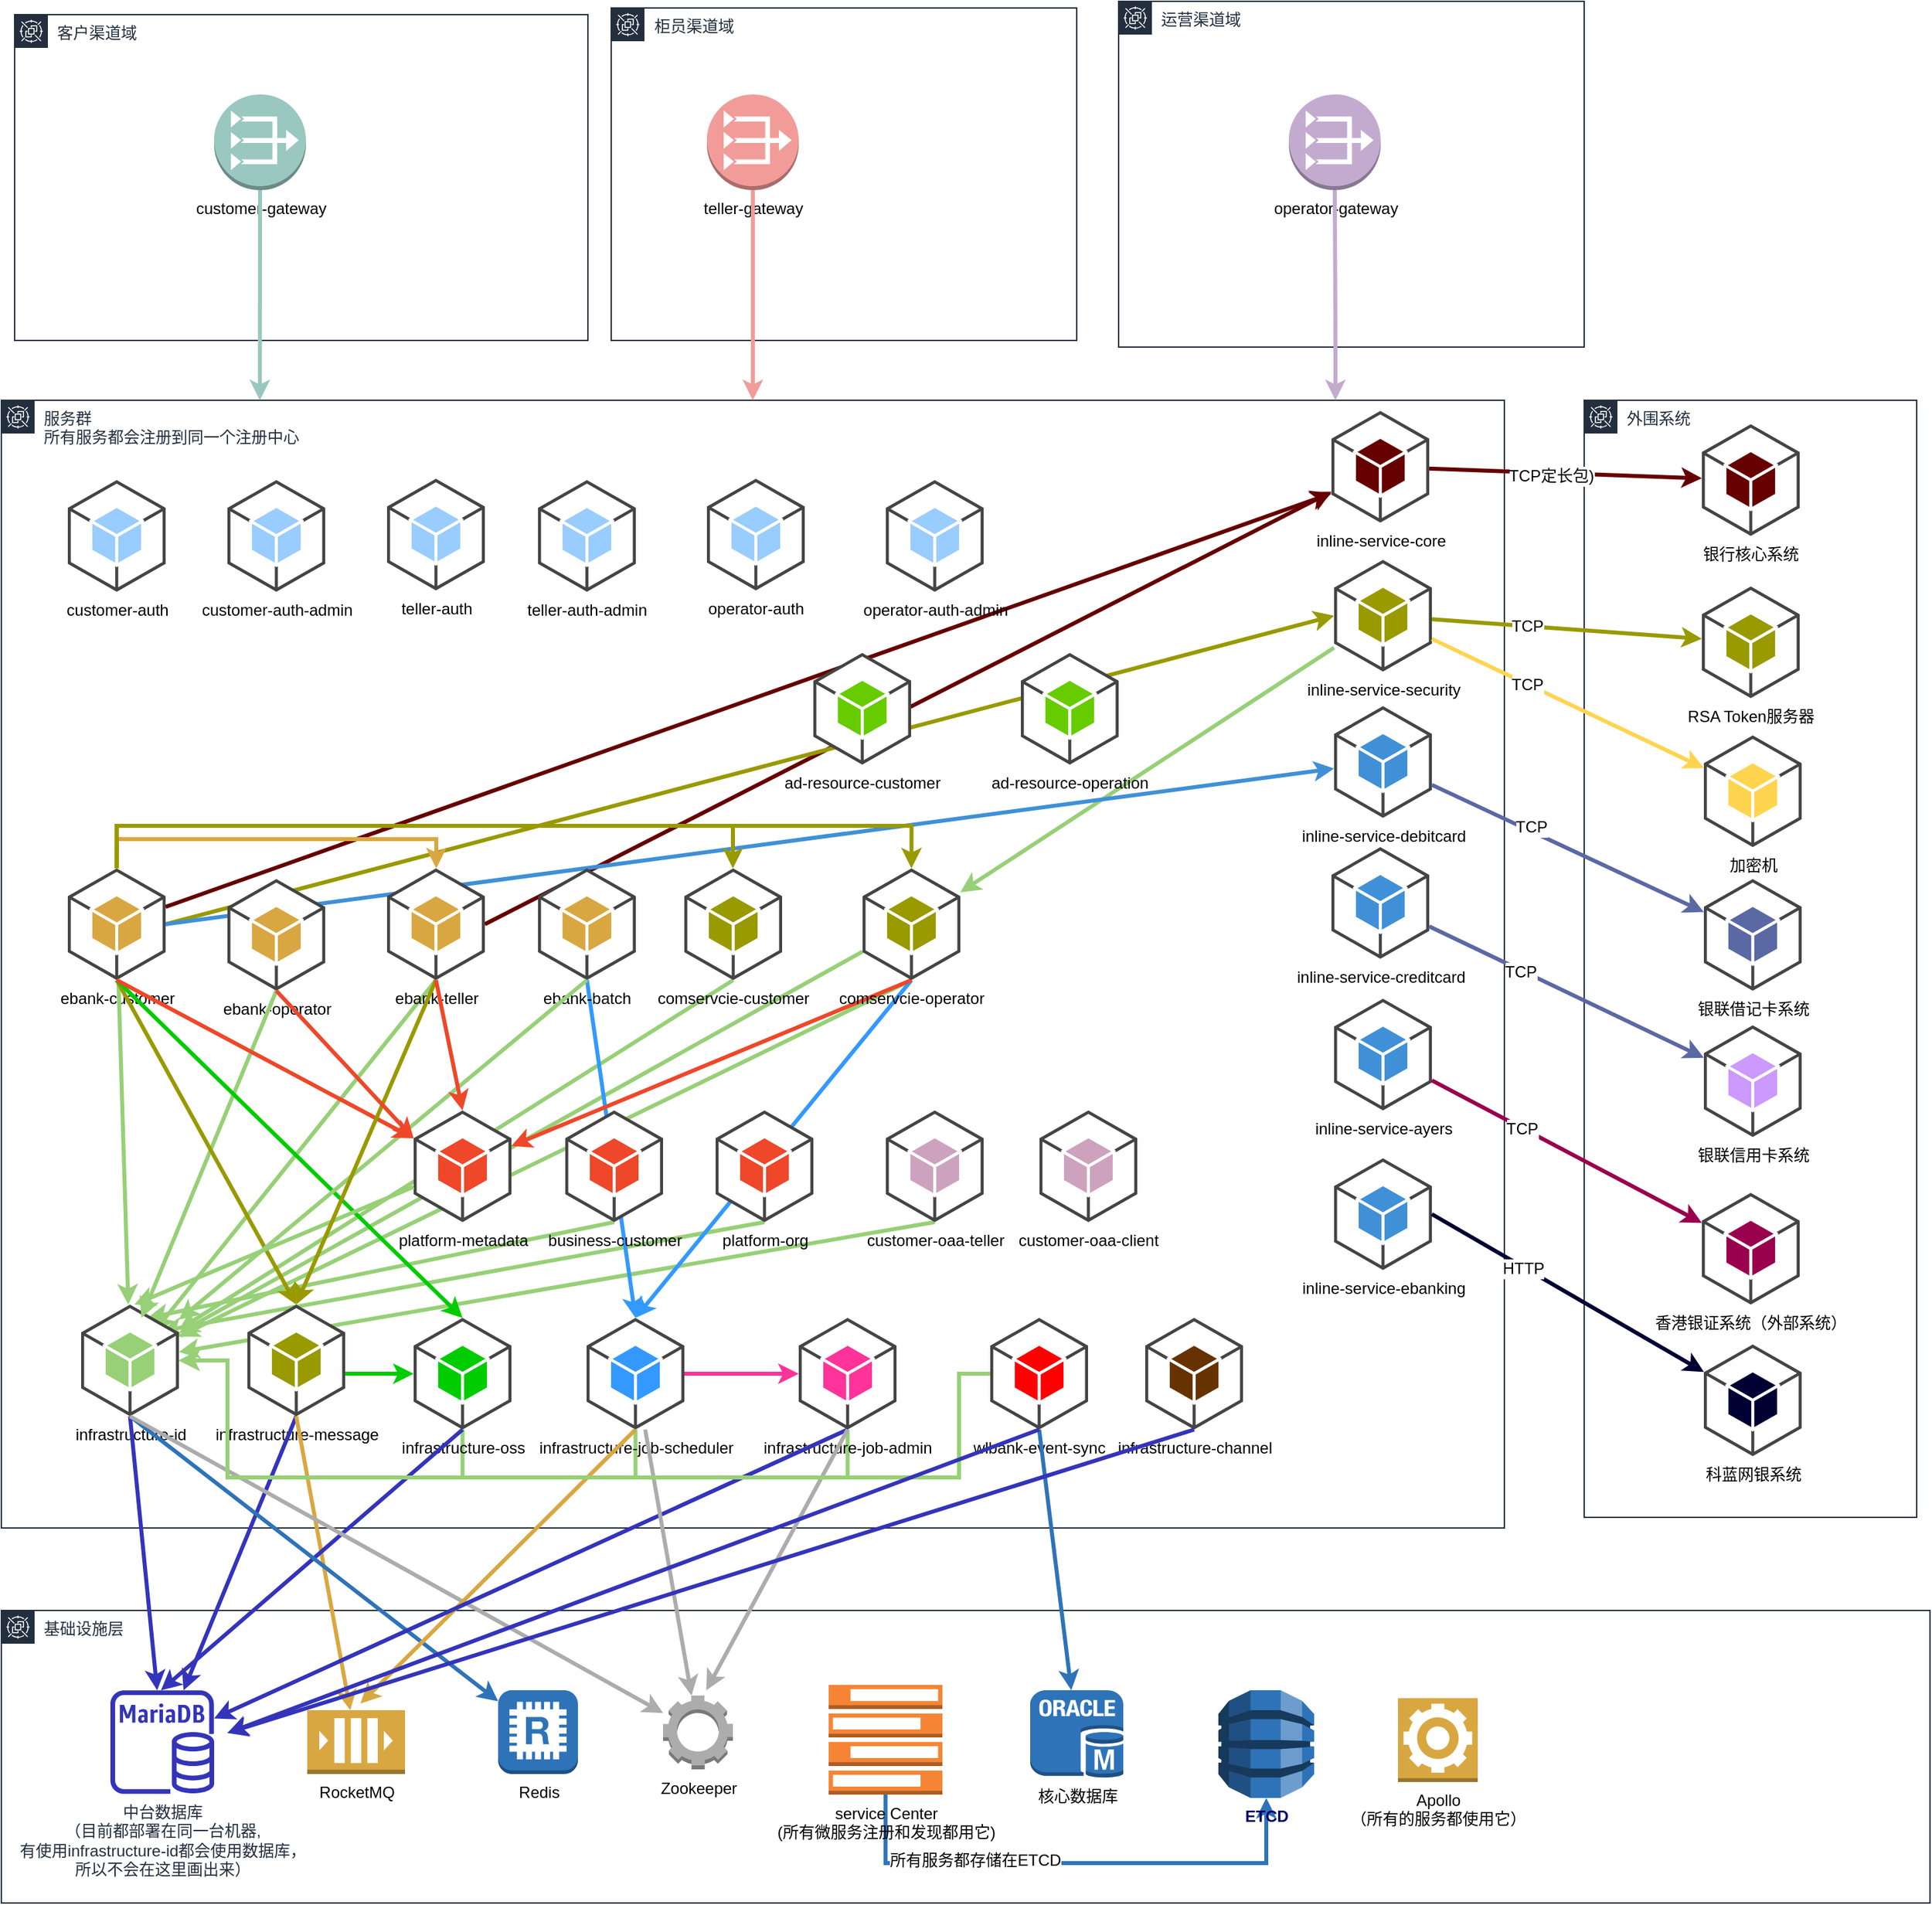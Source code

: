 <mxfile pages="1" version="11.2.8" type="github"><diagram id="AqmJEECFZTf4np2th6qj" name="第 1 页"><mxGraphModel dx="1394" dy="809" grid="1" gridSize="10" guides="1" tooltips="1" connect="1" arrows="1" fold="1" page="1" pageScale="1" pageWidth="2339" pageHeight="3300" math="0" shadow="0"><root><mxCell id="0"/><mxCell id="1" parent="0"/><mxCell id="bj_fJv5KiG18jCNTUg45-2" value="&lt;div&gt;服务群&lt;/div&gt;&lt;div&gt;所有服务都会注册到同一个注册中心&lt;br&gt;&lt;/div&gt;" style="outlineConnect=0;gradientColor=none;html=1;whiteSpace=wrap;fontSize=12;fontStyle=0;shape=mxgraph.aws4.group;grIcon=mxgraph.aws4.group_spot_fleet;strokeColor=#232F3E;fillColor=none;verticalAlign=top;align=left;spacingLeft=30;fontColor=#232F3E;dashed=0;" parent="1" vertex="1"><mxGeometry x="130" y="490" width="1130" height="848" as="geometry"/></mxCell><mxCell id="1_YBlU7ADoqOjdBOIchS-73" value="" style="endArrow=classic;html=1;strokeColor=#660000;strokeWidth=3;exitX=1;exitY=0.5;exitDx=0;exitDy=0;exitPerimeter=0;" edge="1" parent="1" source="bj_fJv5KiG18jCNTUg45-64" target="bj_fJv5KiG18jCNTUg45-22"><mxGeometry width="50" height="50" relative="1" as="geometry"><mxPoint x="263.5" y="880.157" as="sourcePoint"/><mxPoint x="1140" y="550" as="targetPoint"/></mxGeometry></mxCell><mxCell id="1_YBlU7ADoqOjdBOIchS-71" value="" style="endArrow=classic;html=1;strokeColor=#999900;strokeWidth=3;exitX=1;exitY=0.5;exitDx=0;exitDy=0;exitPerimeter=0;entryX=0;entryY=0.5;entryDx=0;entryDy=0;entryPerimeter=0;" edge="1" parent="1" source="bj_fJv5KiG18jCNTUg45-56" target="bj_fJv5KiG18jCNTUg45-23"><mxGeometry width="50" height="50" relative="1" as="geometry"><mxPoint x="263.5" y="894" as="sourcePoint"/><mxPoint x="1142" y="776.899" as="targetPoint"/></mxGeometry></mxCell><mxCell id="1_YBlU7ADoqOjdBOIchS-68" value="" style="endArrow=classic;html=1;strokeColor=#97D077;strokeWidth=3;" edge="1" parent="1" source="bj_fJv5KiG18jCNTUg45-23" target="1_YBlU7ADoqOjdBOIchS-2"><mxGeometry width="50" height="50" relative="1" as="geometry"><mxPoint x="1132" y="673.847" as="sourcePoint"/><mxPoint x="263.5" y="1190.153" as="targetPoint"/></mxGeometry></mxCell><mxCell id="1_YBlU7ADoqOjdBOIchS-66" value="" style="endArrow=classic;html=1;strokeColor=#660000;strokeWidth=3;" edge="1" parent="1" source="bj_fJv5KiG18jCNTUg45-56"><mxGeometry width="50" height="50" relative="1" as="geometry"><mxPoint x="263.5" y="894" as="sourcePoint"/><mxPoint x="1130" y="560" as="targetPoint"/></mxGeometry></mxCell><mxCell id="1_YBlU7ADoqOjdBOIchS-9" value="" style="endArrow=classic;html=1;strokeColor=#97D077;strokeWidth=3;fillColor=#3333FF;exitX=0.5;exitY=1;exitDx=0;exitDy=0;exitPerimeter=0;" edge="1" parent="1" source="bj_fJv5KiG18jCNTUg45-110"><mxGeometry width="50" height="50" relative="1" as="geometry"><mxPoint x="680.25" y="1118" as="sourcePoint"/><mxPoint x="250" y="1190" as="targetPoint"/></mxGeometry></mxCell><mxCell id="bj_fJv5KiG18jCNTUg45-97" value="" style="endArrow=classic;html=1;strokeColor=#97D077;strokeWidth=3;fillColor=#3333FF;exitX=0.5;exitY=1;exitDx=0;exitDy=0;exitPerimeter=0;" parent="1" source="bj_fJv5KiG18jCNTUg45-92" edge="1"><mxGeometry width="50" height="50" relative="1" as="geometry"><mxPoint x="513.5" y="1088.319" as="sourcePoint"/><mxPoint x="240" y="1180" as="targetPoint"/></mxGeometry></mxCell><mxCell id="1_YBlU7ADoqOjdBOIchS-48" value="" style="endArrow=classic;html=1;strokeColor=#4090D7;strokeWidth=3;exitX=1;exitY=0.5;exitDx=0;exitDy=0;exitPerimeter=0;" edge="1" parent="1" source="bj_fJv5KiG18jCNTUg45-56" target="bj_fJv5KiG18jCNTUg45-111"><mxGeometry width="50" height="50" relative="1" as="geometry"><mxPoint x="230" y="890" as="sourcePoint"/><mxPoint x="280" y="840" as="targetPoint"/></mxGeometry></mxCell><mxCell id="1_YBlU7ADoqOjdBOIchS-45" value="" style="endArrow=classic;html=1;strokeColor=#97D077;strokeWidth=3;" edge="1" parent="1" source="1_YBlU7ADoqOjdBOIchS-2" target="bj_fJv5KiG18jCNTUg45-7"><mxGeometry width="50" height="50" relative="1" as="geometry"><mxPoint x="1000" y="760" as="sourcePoint"/><mxPoint x="1050" y="710" as="targetPoint"/></mxGeometry></mxCell><mxCell id="1_YBlU7ADoqOjdBOIchS-43" value="" style="endArrow=classic;html=1;strokeColor=#97D077;strokeWidth=3;exitX=0.5;exitY=1;exitDx=0;exitDy=0;exitPerimeter=0;" edge="1" parent="1" source="1_YBlU7ADoqOjdBOIchS-2" target="bj_fJv5KiG18jCNTUg45-7"><mxGeometry width="50" height="50" relative="1" as="geometry"><mxPoint x="810" y="1060" as="sourcePoint"/><mxPoint x="860" y="1010" as="targetPoint"/></mxGeometry></mxCell><mxCell id="1_YBlU7ADoqOjdBOIchS-42" value="" style="endArrow=classic;html=1;strokeColor=#97D077;strokeWidth=3;exitX=0.5;exitY=1;exitDx=0;exitDy=0;exitPerimeter=0;" edge="1" parent="1" source="1_YBlU7ADoqOjdBOIchS-1" target="bj_fJv5KiG18jCNTUg45-7"><mxGeometry width="50" height="50" relative="1" as="geometry"><mxPoint x="690" y="1030" as="sourcePoint"/><mxPoint x="740" y="980" as="targetPoint"/></mxGeometry></mxCell><mxCell id="1_YBlU7ADoqOjdBOIchS-41" value="" style="endArrow=classic;html=1;strokeColor=#97D077;strokeWidth=3;exitX=0.5;exitY=1;exitDx=0;exitDy=0;exitPerimeter=0;" edge="1" parent="1" source="1_YBlU7ADoqOjdBOIchS-20" target="bj_fJv5KiG18jCNTUg45-7"><mxGeometry width="50" height="50" relative="1" as="geometry"><mxPoint x="383.75" y="774" as="sourcePoint"/><mxPoint x="486.75" y="1034" as="targetPoint"/></mxGeometry></mxCell><mxCell id="1_YBlU7ADoqOjdBOIchS-3" value="" style="endArrow=classic;html=1;strokeWidth=3;strokeColor=#3399FF;exitX=0.5;exitY=1;exitDx=0;exitDy=0;exitPerimeter=0;entryX=0.5;entryY=0;entryDx=0;entryDy=0;entryPerimeter=0;" edge="1" parent="1" source="1_YBlU7ADoqOjdBOIchS-2" target="bj_fJv5KiG18jCNTUg45-10"><mxGeometry width="50" height="50" relative="1" as="geometry"><mxPoint x="670" y="980" as="sourcePoint"/><mxPoint x="650" y="1180" as="targetPoint"/></mxGeometry></mxCell><mxCell id="bj_fJv5KiG18jCNTUg45-85" value="" style="endArrow=classic;html=1;strokeColor=#3399FF;strokeWidth=3;fillColor=#3333FF;exitX=0.5;exitY=1;exitDx=0;exitDy=0;exitPerimeter=0;entryX=0.5;entryY=0;entryDx=0;entryDy=0;entryPerimeter=0;" parent="1" source="bj_fJv5KiG18jCNTUg45-65" target="bj_fJv5KiG18jCNTUg45-10" edge="1"><mxGeometry width="50" height="50" relative="1" as="geometry"><mxPoint x="690" y="1080" as="sourcePoint"/><mxPoint x="700.805" y="1420" as="targetPoint"/></mxGeometry></mxCell><mxCell id="bj_fJv5KiG18jCNTUg45-79" value="运营渠道域" style="outlineConnect=0;gradientColor=none;html=1;whiteSpace=wrap;fontSize=12;fontStyle=0;shape=mxgraph.aws4.group;grIcon=mxgraph.aws4.group_spot_fleet;strokeColor=#232F3E;fillColor=none;verticalAlign=top;align=left;spacingLeft=30;fontColor=#232F3E;dashed=0;" parent="1" vertex="1"><mxGeometry x="970" y="190" width="350" height="260" as="geometry"/></mxCell><mxCell id="bj_fJv5KiG18jCNTUg45-78" value="柜员渠道域" style="outlineConnect=0;gradientColor=none;html=1;whiteSpace=wrap;fontSize=12;fontStyle=0;shape=mxgraph.aws4.group;grIcon=mxgraph.aws4.group_spot_fleet;strokeColor=#232F3E;fillColor=none;verticalAlign=top;align=left;spacingLeft=30;fontColor=#232F3E;dashed=0;" parent="1" vertex="1"><mxGeometry x="588.5" y="195" width="350" height="250" as="geometry"/></mxCell><mxCell id="bj_fJv5KiG18jCNTUg45-76" value="客户渠道域" style="outlineConnect=0;gradientColor=none;html=1;whiteSpace=wrap;fontSize=12;fontStyle=0;shape=mxgraph.aws4.group;grIcon=mxgraph.aws4.group_spot_fleet;strokeColor=#232F3E;fillColor=none;verticalAlign=top;align=left;spacingLeft=30;fontColor=#232F3E;dashed=0;" parent="1" vertex="1"><mxGeometry x="140" y="200" width="431" height="245" as="geometry"/></mxCell><mxCell id="bj_fJv5KiG18jCNTUg45-73" value="" style="endArrow=classic;html=1;strokeColor=#97D077;strokeWidth=3;fillColor=#3333FF;exitX=0.5;exitY=1;exitDx=0;exitDy=0;exitPerimeter=0;" parent="1" source="bj_fJv5KiG18jCNTUg45-64" edge="1"><mxGeometry width="50" height="50" relative="1" as="geometry"><mxPoint x="238.219" y="988" as="sourcePoint"/><mxPoint x="245.281" y="1190" as="targetPoint"/></mxGeometry></mxCell><mxCell id="bj_fJv5KiG18jCNTUg45-4" value="基础设施层" style="outlineConnect=0;gradientColor=none;html=1;whiteSpace=wrap;fontSize=12;fontStyle=0;shape=mxgraph.aws4.group;grIcon=mxgraph.aws4.group_spot_fleet;strokeColor=#232F3E;fillColor=none;verticalAlign=top;align=left;spacingLeft=30;fontColor=#232F3E;dashed=0;" parent="1" vertex="1"><mxGeometry x="130" y="1400" width="1450" height="220" as="geometry"/></mxCell><mxCell id="bj_fJv5KiG18jCNTUg45-6" value="&lt;div&gt;中台数据库&lt;/div&gt;&lt;div&gt;（目前都部署在同一台机器,&lt;/div&gt;&lt;div&gt;有使用infrastructure-id都会使用数据库，&lt;/div&gt;&lt;div&gt;所以不会在这里画出来）&lt;br&gt;&lt;/div&gt;" style="outlineConnect=0;fontColor=#232F3E;gradientColor=none;fillColor=#3334B9;strokeColor=none;dashed=0;verticalLabelPosition=bottom;verticalAlign=top;align=center;html=1;fontSize=12;fontStyle=0;aspect=fixed;pointerEvents=1;shape=mxgraph.aws4.rds_mariadb_instance;" parent="1" vertex="1"><mxGeometry x="212" y="1460" width="78" height="78" as="geometry"/></mxCell><mxCell id="bj_fJv5KiG18jCNTUg45-7" value="infrastructure-id" style="outlineConnect=0;dashed=0;verticalLabelPosition=bottom;verticalAlign=top;align=center;html=1;shape=mxgraph.aws3.android;fillColor=#97D077;gradientColor=none;strokeColor=#CCE5FF;" parent="1" vertex="1"><mxGeometry x="190" y="1170" width="73.5" height="84" as="geometry"/></mxCell><mxCell id="bj_fJv5KiG18jCNTUg45-87" style="edgeStyle=orthogonalEdgeStyle;rounded=0;orthogonalLoop=1;jettySize=auto;html=1;entryX=0;entryY=0.5;entryDx=0;entryDy=0;entryPerimeter=0;strokeColor=#00CC00;strokeWidth=3;fillColor=#3333FF;" parent="1" source="bj_fJv5KiG18jCNTUg45-8" target="bj_fJv5KiG18jCNTUg45-9" edge="1"><mxGeometry relative="1" as="geometry"><Array as="points"><mxPoint x="400" y="1222"/><mxPoint x="400" y="1222"/></Array></mxGeometry></mxCell><mxCell id="bj_fJv5KiG18jCNTUg45-8" value="infrastructure-message" style="outlineConnect=0;dashed=0;verticalLabelPosition=bottom;verticalAlign=top;align=center;html=1;shape=mxgraph.aws3.android;fillColor=#999900;gradientColor=none;strokeColor=#CCE5FF;" parent="1" vertex="1"><mxGeometry x="315" y="1170" width="73.5" height="84" as="geometry"/></mxCell><mxCell id="bj_fJv5KiG18jCNTUg45-88" style="edgeStyle=orthogonalEdgeStyle;rounded=0;orthogonalLoop=1;jettySize=auto;html=1;strokeColor=#97D077;strokeWidth=3;fillColor=#3333FF;" parent="1" source="bj_fJv5KiG18jCNTUg45-9" target="bj_fJv5KiG18jCNTUg45-7" edge="1"><mxGeometry relative="1" as="geometry"><Array as="points"><mxPoint x="477" y="1300"/><mxPoint x="300" y="1300"/><mxPoint x="300" y="1212"/></Array></mxGeometry></mxCell><mxCell id="bj_fJv5KiG18jCNTUg45-9" value="infrastructure-oss" style="outlineConnect=0;dashed=0;verticalLabelPosition=bottom;verticalAlign=top;align=center;html=1;shape=mxgraph.aws3.android;fillColor=#00CC00;gradientColor=none;strokeColor=#CCE5FF;" parent="1" vertex="1"><mxGeometry x="440" y="1180" width="73.5" height="84" as="geometry"/></mxCell><mxCell id="bj_fJv5KiG18jCNTUg45-93" style="edgeStyle=orthogonalEdgeStyle;rounded=0;orthogonalLoop=1;jettySize=auto;html=1;strokeColor=#97D077;strokeWidth=3;fillColor=#3333FF;exitX=0.5;exitY=1;exitDx=0;exitDy=0;exitPerimeter=0;" parent="1" source="bj_fJv5KiG18jCNTUg45-10" target="bj_fJv5KiG18jCNTUg45-7" edge="1"><mxGeometry relative="1" as="geometry"><Array as="points"><mxPoint x="607" y="1300"/><mxPoint x="300" y="1300"/><mxPoint x="300" y="1212"/></Array></mxGeometry></mxCell><mxCell id="bj_fJv5KiG18jCNTUg45-95" style="edgeStyle=orthogonalEdgeStyle;rounded=0;orthogonalLoop=1;jettySize=auto;html=1;strokeColor=#FF3399;strokeWidth=3;fillColor=#3333FF;" parent="1" source="bj_fJv5KiG18jCNTUg45-10" target="bj_fJv5KiG18jCNTUg45-12" edge="1"><mxGeometry relative="1" as="geometry"/></mxCell><mxCell id="bj_fJv5KiG18jCNTUg45-10" value="infrastructure-job-scheduler" style="outlineConnect=0;dashed=0;verticalLabelPosition=bottom;verticalAlign=top;align=center;html=1;shape=mxgraph.aws3.android;fillColor=#3399FF;gradientColor=none;strokeColor=#CCE5FF;" parent="1" vertex="1"><mxGeometry x="570" y="1180" width="73.5" height="84" as="geometry"/></mxCell><mxCell id="bj_fJv5KiG18jCNTUg45-94" style="edgeStyle=orthogonalEdgeStyle;rounded=0;orthogonalLoop=1;jettySize=auto;html=1;strokeColor=#97D077;strokeWidth=3;fillColor=#3333FF;" parent="1" source="bj_fJv5KiG18jCNTUg45-12" target="bj_fJv5KiG18jCNTUg45-7" edge="1"><mxGeometry relative="1" as="geometry"><Array as="points"><mxPoint x="766" y="1300"/><mxPoint x="300" y="1300"/><mxPoint x="300" y="1212"/></Array></mxGeometry></mxCell><mxCell id="bj_fJv5KiG18jCNTUg45-12" value="infrastructure-job-admin" style="outlineConnect=0;dashed=0;verticalLabelPosition=bottom;verticalAlign=top;align=center;html=1;shape=mxgraph.aws3.android;fillColor=#FF3399;gradientColor=none;strokeColor=#CCE5FF;" parent="1" vertex="1"><mxGeometry x="729.5" y="1180" width="73.5" height="84" as="geometry"/></mxCell><mxCell id="bj_fJv5KiG18jCNTUg45-13" value="&lt;div&gt;customer-gateway&lt;/div&gt;" style="outlineConnect=0;dashed=0;verticalLabelPosition=bottom;verticalAlign=top;align=center;html=1;shape=mxgraph.aws3.vpc_nat_gateway;fillColor=#9AC7BF;gradientColor=none;strokeColor=#CCE5FF;" parent="1" vertex="1"><mxGeometry x="290" y="260" width="69" height="72" as="geometry"/></mxCell><mxCell id="bj_fJv5KiG18jCNTUg45-15" value="&lt;div&gt;teller-gateway&lt;/div&gt;" style="outlineConnect=0;dashed=0;verticalLabelPosition=bottom;verticalAlign=top;align=center;html=1;shape=mxgraph.aws3.vpc_nat_gateway;fillColor=#F19C99;gradientColor=none;strokeColor=#CCE5FF;" parent="1" vertex="1"><mxGeometry x="660.5" y="260" width="69" height="72" as="geometry"/></mxCell><mxCell id="bj_fJv5KiG18jCNTUg45-16" value="&lt;div&gt;operator-gateway&lt;/div&gt;" style="outlineConnect=0;dashed=0;verticalLabelPosition=bottom;verticalAlign=top;align=center;html=1;shape=mxgraph.aws3.vpc_nat_gateway;fillColor=#C3ABD0;gradientColor=none;strokeColor=#CCE5FF;" parent="1" vertex="1"><mxGeometry x="1098" y="260" width="69" height="72" as="geometry"/></mxCell><mxCell id="bj_fJv5KiG18jCNTUg45-22" value="inline-service-core" style="outlineConnect=0;dashed=0;verticalLabelPosition=bottom;verticalAlign=top;align=center;html=1;shape=mxgraph.aws3.android;fillColor=#660000;gradientColor=none;strokeColor=#CCE5FF;" parent="1" vertex="1"><mxGeometry x="1130" y="498" width="73.5" height="84" as="geometry"/></mxCell><mxCell id="bj_fJv5KiG18jCNTUg45-23" value="inline-service-security" style="outlineConnect=0;dashed=0;verticalLabelPosition=bottom;verticalAlign=top;align=center;html=1;shape=mxgraph.aws3.android;fillColor=#999900;gradientColor=none;strokeColor=#CCE5FF;" parent="1" vertex="1"><mxGeometry x="1132" y="610" width="73.5" height="84" as="geometry"/></mxCell><mxCell id="bj_fJv5KiG18jCNTUg45-24" value="外围系统" style="outlineConnect=0;gradientColor=none;html=1;whiteSpace=wrap;fontSize=12;fontStyle=0;shape=mxgraph.aws4.group;grIcon=mxgraph.aws4.group_spot_fleet;strokeColor=#232F3E;fillColor=none;verticalAlign=top;align=left;spacingLeft=30;fontColor=#232F3E;dashed=0;" parent="1" vertex="1"><mxGeometry x="1320" y="490" width="250" height="840" as="geometry"/></mxCell><mxCell id="bj_fJv5KiG18jCNTUg45-25" value="银行核心系统" style="outlineConnect=0;dashed=0;verticalLabelPosition=bottom;verticalAlign=top;align=center;html=1;shape=mxgraph.aws3.android;fillColor=#660000;gradientColor=none;strokeColor=#CCE5FF;" parent="1" vertex="1"><mxGeometry x="1408.5" y="508" width="73.5" height="84" as="geometry"/></mxCell><mxCell id="bj_fJv5KiG18jCNTUg45-29" value="加密机" style="outlineConnect=0;dashed=0;verticalLabelPosition=bottom;verticalAlign=top;align=center;html=1;shape=mxgraph.aws3.android;fillColor=#FFD44F;gradientColor=none;strokeColor=#CCE5FF;" parent="1" vertex="1"><mxGeometry x="1410" y="742" width="73.5" height="84" as="geometry"/></mxCell><mxCell id="bj_fJv5KiG18jCNTUg45-31" value="RocketMQ" style="outlineConnect=0;dashed=0;verticalLabelPosition=bottom;verticalAlign=top;align=center;html=1;shape=mxgraph.aws3.queue;fillColor=#D9A741;gradientColor=none;strokeColor=#CCE5FF;" parent="1" vertex="1"><mxGeometry x="360" y="1475" width="73.5" height="48" as="geometry"/></mxCell><mxCell id="bj_fJv5KiG18jCNTUg45-42" value="" style="endArrow=classic;html=1;exitX=0.5;exitY=1;exitDx=0;exitDy=0;exitPerimeter=0;strokeWidth=3;fillColor=#0050ef;strokeColor=#3334B9;" parent="1" source="bj_fJv5KiG18jCNTUg45-8" target="bj_fJv5KiG18jCNTUg45-6" edge="1"><mxGeometry width="50" height="50" relative="1" as="geometry"><mxPoint x="130" y="1740" as="sourcePoint"/><mxPoint x="180" y="1820" as="targetPoint"/></mxGeometry></mxCell><mxCell id="bj_fJv5KiG18jCNTUg45-43" value="" style="endArrow=classic;html=1;exitX=0.5;exitY=1;exitDx=0;exitDy=0;exitPerimeter=0;strokeWidth=3;fillColor=#f0a30a;strokeColor=#D9A741;" parent="1" source="bj_fJv5KiG18jCNTUg45-8" target="bj_fJv5KiG18jCNTUg45-31" edge="1"><mxGeometry width="50" height="50" relative="1" as="geometry"><mxPoint x="274.5" y="1280" as="sourcePoint"/><mxPoint x="344.5" y="1350" as="targetPoint"/></mxGeometry></mxCell><mxCell id="bj_fJv5KiG18jCNTUg45-45" value="" style="endArrow=classic;html=1;exitX=0.5;exitY=1;exitDx=0;exitDy=0;exitPerimeter=0;fillColor=#0050ef;strokeColor=#3334B9;strokeWidth=3;" parent="1" source="bj_fJv5KiG18jCNTUg45-7" target="bj_fJv5KiG18jCNTUg45-6" edge="1"><mxGeometry width="50" height="50" relative="1" as="geometry"><mxPoint x="210" y="1310" as="sourcePoint"/><mxPoint x="260" y="1260" as="targetPoint"/></mxGeometry></mxCell><mxCell id="bj_fJv5KiG18jCNTUg45-46" value="" style="endArrow=classic;html=1;exitX=0.5;exitY=1;exitDx=0;exitDy=0;exitPerimeter=0;entryX=0.487;entryY=0;entryDx=0;entryDy=0;entryPerimeter=0;fillColor=#0050ef;strokeColor=#3334B9;strokeWidth=3;" parent="1" source="bj_fJv5KiG18jCNTUg45-9" target="bj_fJv5KiG18jCNTUg45-6" edge="1"><mxGeometry width="50" height="50" relative="1" as="geometry"><mxPoint x="130" y="1690" as="sourcePoint"/><mxPoint x="180" y="1640" as="targetPoint"/></mxGeometry></mxCell><mxCell id="bj_fJv5KiG18jCNTUg45-49" value="Redis" style="outlineConnect=0;dashed=0;verticalLabelPosition=bottom;verticalAlign=top;align=center;html=1;shape=mxgraph.aws3.redis;fillColor=#2E73B8;gradientColor=none;strokeColor=#CCE5FF;" parent="1" vertex="1"><mxGeometry x="503.5" y="1460" width="60" height="63" as="geometry"/></mxCell><mxCell id="bj_fJv5KiG18jCNTUg45-50" value="Zookeeper" style="outlineConnect=0;dashed=0;verticalLabelPosition=bottom;verticalAlign=top;align=center;html=1;shape=mxgraph.aws3.human_intelligence_tasks_hit;fillColor=#ACACAC;gradientColor=none;strokeColor=#CCE5FF;" parent="1" vertex="1"><mxGeometry x="627.5" y="1464" width="52.5" height="55.5" as="geometry"/></mxCell><mxCell id="bj_fJv5KiG18jCNTUg45-51" value="银联借记卡系统" style="outlineConnect=0;dashed=0;verticalLabelPosition=bottom;verticalAlign=top;align=center;html=1;shape=mxgraph.aws3.android;fillColor=#5A69A4;gradientColor=none;strokeColor=#CCE5FF;" parent="1" vertex="1"><mxGeometry x="1410" y="850" width="73.5" height="84" as="geometry"/></mxCell><mxCell id="bj_fJv5KiG18jCNTUg45-52" value="" style="endArrow=classic;html=1;strokeWidth=3;fillColor=#3333FF;exitX=0.5;exitY=1;exitDx=0;exitDy=0;exitPerimeter=0;strokeColor=#2E73B8;" parent="1" source="bj_fJv5KiG18jCNTUg45-7" target="bj_fJv5KiG18jCNTUg45-49" edge="1"><mxGeometry width="50" height="50" relative="1" as="geometry"><mxPoint x="360" y="1310" as="sourcePoint"/><mxPoint x="420" y="1360" as="targetPoint"/></mxGeometry></mxCell><mxCell id="bj_fJv5KiG18jCNTUg45-54" value="" style="endArrow=classic;html=1;strokeColor=#ACACAC;strokeWidth=3;fillColor=#3333FF;exitX=0.5;exitY=1;exitDx=0;exitDy=0;exitPerimeter=0;" parent="1" source="bj_fJv5KiG18jCNTUg45-7" target="bj_fJv5KiG18jCNTUg45-50" edge="1"><mxGeometry width="50" height="50" relative="1" as="geometry"><mxPoint x="230" y="1280" as="sourcePoint"/><mxPoint x="280" y="1230" as="targetPoint"/></mxGeometry></mxCell><mxCell id="1_YBlU7ADoqOjdBOIchS-47" style="edgeStyle=orthogonalEdgeStyle;rounded=0;orthogonalLoop=1;jettySize=auto;html=1;strokeColor=#D9A741;strokeWidth=3;exitX=0.5;exitY=0;exitDx=0;exitDy=0;exitPerimeter=0;" edge="1" parent="1" source="bj_fJv5KiG18jCNTUg45-56" target="bj_fJv5KiG18jCNTUg45-64"><mxGeometry relative="1" as="geometry"><Array as="points"><mxPoint x="217" y="820"/><mxPoint x="457" y="820"/></Array></mxGeometry></mxCell><mxCell id="1_YBlU7ADoqOjdBOIchS-49" style="edgeStyle=orthogonalEdgeStyle;rounded=0;orthogonalLoop=1;jettySize=auto;html=1;entryX=0.5;entryY=0;entryDx=0;entryDy=0;entryPerimeter=0;strokeColor=#999900;strokeWidth=3;" edge="1" parent="1" source="bj_fJv5KiG18jCNTUg45-56" target="1_YBlU7ADoqOjdBOIchS-2"><mxGeometry relative="1" as="geometry"><Array as="points"><mxPoint x="217" y="810"/><mxPoint x="814" y="810"/></Array></mxGeometry></mxCell><mxCell id="1_YBlU7ADoqOjdBOIchS-50" style="edgeStyle=orthogonalEdgeStyle;rounded=0;orthogonalLoop=1;jettySize=auto;html=1;strokeColor=#999900;strokeWidth=3;" edge="1" parent="1" source="bj_fJv5KiG18jCNTUg45-56" target="1_YBlU7ADoqOjdBOIchS-1"><mxGeometry relative="1" as="geometry"><Array as="points"><mxPoint x="217" y="810"/><mxPoint x="680" y="810"/></Array></mxGeometry></mxCell><mxCell id="bj_fJv5KiG18jCNTUg45-56" value="ebank-customer" style="outlineConnect=0;dashed=0;verticalLabelPosition=bottom;verticalAlign=top;align=center;html=1;shape=mxgraph.aws3.android;fillColor=#D9A741;strokeColor=#d79b00;" parent="1" vertex="1"><mxGeometry x="180" y="842" width="73.5" height="84" as="geometry"/></mxCell><mxCell id="bj_fJv5KiG18jCNTUg45-104" style="edgeStyle=orthogonalEdgeStyle;rounded=0;orthogonalLoop=1;jettySize=auto;html=1;strokeColor=#2E73B8;strokeWidth=3;fillColor=#3333FF;" parent="1" source="bj_fJv5KiG18jCNTUg45-58" target="bj_fJv5KiG18jCNTUg45-103" edge="1"><mxGeometry relative="1" as="geometry"><Array as="points"><mxPoint x="795" y="1590"/><mxPoint x="1081" y="1590"/></Array></mxGeometry></mxCell><mxCell id="bj_fJv5KiG18jCNTUg45-109" value="所有服务都存储在ETCD" style="text;html=1;resizable=0;points=[];align=center;verticalAlign=middle;labelBackgroundColor=#ffffff;" parent="bj_fJv5KiG18jCNTUg45-104" vertex="1" connectable="0"><mxGeometry x="-0.387" y="2" relative="1" as="geometry"><mxPoint as="offset"/></mxGeometry></mxCell><mxCell id="bj_fJv5KiG18jCNTUg45-58" value="&lt;div&gt;service Center&lt;/div&gt;&lt;div&gt;(所有微服务注册和发现都用它)&lt;br&gt;&lt;/div&gt;" style="outlineConnect=0;dashed=0;verticalLabelPosition=bottom;verticalAlign=top;align=center;html=1;shape=mxgraph.aws3.forums;fillColor=#F58534;gradientColor=none;strokeColor=#CCE5FF;" parent="1" vertex="1"><mxGeometry x="752" y="1456" width="85.5" height="82.5" as="geometry"/></mxCell><mxCell id="bj_fJv5KiG18jCNTUg45-59" value="" style="endArrow=classic;html=1;strokeWidth=3;fillColor=#f0a30a;strokeColor=#D9A741;exitX=0.5;exitY=1;exitDx=0;exitDy=0;exitPerimeter=0;" parent="1" source="bj_fJv5KiG18jCNTUg45-10" edge="1"><mxGeometry width="50" height="50" relative="1" as="geometry"><mxPoint x="361.75" y="1264" as="sourcePoint"/><mxPoint x="400" y="1470" as="targetPoint"/></mxGeometry></mxCell><mxCell id="bj_fJv5KiG18jCNTUg45-60" value="" style="endArrow=classic;html=1;exitX=0.5;exitY=1;exitDx=0;exitDy=0;exitPerimeter=0;fillColor=#0050ef;strokeColor=#3334B9;strokeWidth=3;" parent="1" source="bj_fJv5KiG18jCNTUg45-12" target="bj_fJv5KiG18jCNTUg45-6" edge="1"><mxGeometry width="50" height="50" relative="1" as="geometry"><mxPoint x="486.75" y="1274" as="sourcePoint"/><mxPoint x="259.986" y="1470" as="targetPoint"/></mxGeometry></mxCell><mxCell id="bj_fJv5KiG18jCNTUg45-61" value="" style="endArrow=classic;html=1;strokeColor=#ACACAC;strokeWidth=3;fillColor=#3333FF;fontStyle=1" parent="1" source="bj_fJv5KiG18jCNTUg45-10" target="bj_fJv5KiG18jCNTUg45-50" edge="1"><mxGeometry width="50" height="50" relative="1" as="geometry"><mxPoint x="236.75" y="1264" as="sourcePoint"/><mxPoint x="637.5" y="1487.134" as="targetPoint"/></mxGeometry></mxCell><mxCell id="bj_fJv5KiG18jCNTUg45-62" value="" style="endArrow=classic;html=1;strokeColor=#ACACAC;strokeWidth=3;fillColor=#3333FF;fontStyle=1;exitX=0.5;exitY=1;exitDx=0;exitDy=0;exitPerimeter=0;" parent="1" source="bj_fJv5KiG18jCNTUg45-12" edge="1"><mxGeometry width="50" height="50" relative="1" as="geometry"><mxPoint x="613.205" y="1274" as="sourcePoint"/><mxPoint x="660" y="1460" as="targetPoint"/></mxGeometry></mxCell><mxCell id="bj_fJv5KiG18jCNTUg45-63" value="ebank-operator" style="outlineConnect=0;dashed=0;verticalLabelPosition=bottom;verticalAlign=top;align=center;html=1;shape=mxgraph.aws3.android;fillColor=#D9A741;strokeColor=#d79b00;" parent="1" vertex="1"><mxGeometry x="300" y="850" width="73.5" height="84" as="geometry"/></mxCell><mxCell id="bj_fJv5KiG18jCNTUg45-64" value="ebank-teller" style="outlineConnect=0;dashed=0;verticalLabelPosition=bottom;verticalAlign=top;align=center;html=1;shape=mxgraph.aws3.android;fillColor=#D9A741;strokeColor=#d79b00;" parent="1" vertex="1"><mxGeometry x="420" y="842" width="73.5" height="84" as="geometry"/></mxCell><mxCell id="bj_fJv5KiG18jCNTUg45-65" value="ebank-batch" style="outlineConnect=0;dashed=0;verticalLabelPosition=bottom;verticalAlign=top;align=center;html=1;shape=mxgraph.aws3.android;fillColor=#D9A741;strokeColor=#d79b00;" parent="1" vertex="1"><mxGeometry x="533.5" y="842" width="73.5" height="84" as="geometry"/></mxCell><mxCell id="bj_fJv5KiG18jCNTUg45-70" value="" style="endArrow=classic;html=1;strokeColor=#97D077;strokeWidth=3;fillColor=#3333FF;" parent="1" source="bj_fJv5KiG18jCNTUg45-56" target="bj_fJv5KiG18jCNTUg45-7" edge="1"><mxGeometry width="50" height="50" relative="1" as="geometry"><mxPoint x="220" y="1050" as="sourcePoint"/><mxPoint x="270" y="1000" as="targetPoint"/></mxGeometry></mxCell><mxCell id="bj_fJv5KiG18jCNTUg45-72" value="" style="endArrow=classic;html=1;strokeColor=#97D077;strokeWidth=3;fillColor=#3333FF;exitX=0.5;exitY=1;exitDx=0;exitDy=0;exitPerimeter=0;" parent="1" source="bj_fJv5KiG18jCNTUg45-63" edge="1"><mxGeometry width="50" height="50" relative="1" as="geometry"><mxPoint x="228.219" y="978" as="sourcePoint"/><mxPoint x="235.281" y="1180" as="targetPoint"/></mxGeometry></mxCell><mxCell id="bj_fJv5KiG18jCNTUg45-81" value="" style="endArrow=classic;html=1;strokeColor=#F19C99;strokeWidth=3;fillColor=#3333FF;exitX=0.5;exitY=1;exitDx=0;exitDy=0;exitPerimeter=0;" parent="1" source="bj_fJv5KiG18jCNTUg45-15" target="bj_fJv5KiG18jCNTUg45-2" edge="1"><mxGeometry width="50" height="50" relative="1" as="geometry"><mxPoint x="510" y="440" as="sourcePoint"/><mxPoint x="309.5" y="640" as="targetPoint"/></mxGeometry></mxCell><mxCell id="bj_fJv5KiG18jCNTUg45-83" value="" style="endArrow=classic;html=1;strokeColor=#C3ABD0;strokeWidth=3;fillColor=#3333FF;exitX=0.5;exitY=1;exitDx=0;exitDy=0;exitPerimeter=0;" parent="1" source="bj_fJv5KiG18jCNTUg45-16" target="bj_fJv5KiG18jCNTUg45-2" edge="1"><mxGeometry width="50" height="50" relative="1" as="geometry"><mxPoint x="759" y="462" as="sourcePoint"/><mxPoint x="1134" y="480" as="targetPoint"/><Array as="points"><mxPoint x="1133" y="440"/><mxPoint x="1133" y="470"/><mxPoint x="1133" y="490"/></Array></mxGeometry></mxCell><mxCell id="bj_fJv5KiG18jCNTUg45-86" value="" style="endArrow=classic;html=1;strokeColor=#999900;strokeWidth=3;fillColor=#3333FF;entryX=0.5;entryY=0;entryDx=0;entryDy=0;entryPerimeter=0;exitX=0.5;exitY=1;exitDx=0;exitDy=0;exitPerimeter=0;" parent="1" source="bj_fJv5KiG18jCNTUg45-56" target="bj_fJv5KiG18jCNTUg45-8" edge="1"><mxGeometry width="50" height="50" relative="1" as="geometry"><mxPoint x="228.219" y="978" as="sourcePoint"/><mxPoint x="235.281" y="1180" as="targetPoint"/></mxGeometry></mxCell><mxCell id="bj_fJv5KiG18jCNTUg45-89" value="" style="endArrow=classic;html=1;strokeColor=#00CC00;strokeWidth=3;fillColor=#3333FF;exitX=0.5;exitY=1;exitDx=0;exitDy=0;exitPerimeter=0;entryX=0.5;entryY=0;entryDx=0;entryDy=0;entryPerimeter=0;" parent="1" source="bj_fJv5KiG18jCNTUg45-56" target="bj_fJv5KiG18jCNTUg45-9" edge="1"><mxGeometry width="50" height="50" relative="1" as="geometry"><mxPoint x="226.75" y="978" as="sourcePoint"/><mxPoint x="361.75" y="1180" as="targetPoint"/></mxGeometry></mxCell><mxCell id="bj_fJv5KiG18jCNTUg45-11" value="platform-metadata" style="outlineConnect=0;dashed=0;verticalLabelPosition=bottom;verticalAlign=top;align=center;html=1;shape=mxgraph.aws3.android;fillColor=#EE472A;gradientColor=none;strokeColor=#CCE5FF;" parent="1" vertex="1"><mxGeometry x="440" y="1024" width="73.5" height="84" as="geometry"/></mxCell><mxCell id="bj_fJv5KiG18jCNTUg45-91" value="" style="endArrow=classic;html=1;strokeColor=#97D077;strokeWidth=3;fillColor=#3333FF;" parent="1" source="bj_fJv5KiG18jCNTUg45-11" edge="1"><mxGeometry width="50" height="50" relative="1" as="geometry"><mxPoint x="670" y="1120" as="sourcePoint"/><mxPoint x="230" y="1170" as="targetPoint"/></mxGeometry></mxCell><mxCell id="bj_fJv5KiG18jCNTUg45-92" value="business-customer" style="outlineConnect=0;dashed=0;verticalLabelPosition=bottom;verticalAlign=top;align=center;html=1;shape=mxgraph.aws3.android;fillColor=#EE472A;gradientColor=none;strokeColor=#CCE5FF;" parent="1" vertex="1"><mxGeometry x="554" y="1024" width="73.5" height="84" as="geometry"/></mxCell><mxCell id="bj_fJv5KiG18jCNTUg45-98" style="edgeStyle=orthogonalEdgeStyle;rounded=0;orthogonalLoop=1;jettySize=auto;html=1;strokeColor=#97D077;strokeWidth=3;fillColor=#3333FF;" parent="1" source="bj_fJv5KiG18jCNTUg45-96" target="bj_fJv5KiG18jCNTUg45-7" edge="1"><mxGeometry relative="1" as="geometry"><Array as="points"><mxPoint x="850" y="1222"/><mxPoint x="850" y="1300"/><mxPoint x="300" y="1300"/><mxPoint x="300" y="1212"/></Array></mxGeometry></mxCell><mxCell id="bj_fJv5KiG18jCNTUg45-96" value="wlbank-event-sync" style="outlineConnect=0;dashed=0;verticalLabelPosition=bottom;verticalAlign=top;align=center;html=1;shape=mxgraph.aws3.android;fillColor=#FF0000;gradientColor=none;strokeColor=#CCE5FF;" parent="1" vertex="1"><mxGeometry x="873.5" y="1180" width="73.5" height="84" as="geometry"/></mxCell><mxCell id="bj_fJv5KiG18jCNTUg45-99" value="核心数据库" style="outlineConnect=0;dashed=0;verticalLabelPosition=bottom;verticalAlign=top;align=center;html=1;shape=mxgraph.aws3.oracle_db_instance;fillColor=#2E73B8;gradientColor=none;strokeColor=#CCE5FF;" parent="1" vertex="1"><mxGeometry x="903.5" y="1460" width="70" height="66" as="geometry"/></mxCell><mxCell id="bj_fJv5KiG18jCNTUg45-100" value="" style="endArrow=classic;html=1;strokeWidth=3;fillColor=#3333FF;strokeColor=#2E73B8;exitX=0.5;exitY=1;exitDx=0;exitDy=0;exitPerimeter=0;" parent="1" source="bj_fJv5KiG18jCNTUg45-96" target="bj_fJv5KiG18jCNTUg45-99" edge="1"><mxGeometry width="50" height="50" relative="1" as="geometry"><mxPoint x="236.75" y="1264" as="sourcePoint"/><mxPoint x="513.5" y="1478.273" as="targetPoint"/></mxGeometry></mxCell><mxCell id="bj_fJv5KiG18jCNTUg45-102" value="infrastructure-channel" style="outlineConnect=0;dashed=0;verticalLabelPosition=bottom;verticalAlign=top;align=center;html=1;shape=mxgraph.aws3.android;fillColor=#663300;gradientColor=none;strokeColor=#CCE5FF;" parent="1" vertex="1"><mxGeometry x="990" y="1180" width="73.5" height="84" as="geometry"/></mxCell><mxCell id="bj_fJv5KiG18jCNTUg45-103" value="&lt;div&gt;&lt;font color=&quot;#000066&quot;&gt;&lt;b&gt;ETCD&lt;/b&gt;&lt;/font&gt;&lt;/div&gt;&lt;div&gt;&lt;font color=&quot;#000066&quot;&gt;&lt;b&gt;&lt;br&gt;&lt;/b&gt;&lt;/font&gt;&lt;/div&gt;" style="outlineConnect=0;dashed=0;verticalLabelPosition=bottom;verticalAlign=top;align=center;html=1;shape=mxgraph.aws3.dynamo_db;fillColor=#2E73B8;gradientColor=none;strokeColor=#CCE5FF;" parent="1" vertex="1"><mxGeometry x="1045" y="1460" width="72" height="81" as="geometry"/></mxCell><mxCell id="bj_fJv5KiG18jCNTUg45-110" value="platform-org" style="outlineConnect=0;dashed=0;verticalLabelPosition=bottom;verticalAlign=top;align=center;html=1;shape=mxgraph.aws3.android;fillColor=#EE472A;gradientColor=none;strokeColor=#CCE5FF;" parent="1" vertex="1"><mxGeometry x="667" y="1024" width="73.5" height="84" as="geometry"/></mxCell><mxCell id="bj_fJv5KiG18jCNTUg45-111" value="inline-service-debitcard" style="outlineConnect=0;dashed=0;verticalLabelPosition=bottom;verticalAlign=top;align=center;html=1;shape=mxgraph.aws3.android;fillColor=#4090D7;gradientColor=none;strokeColor=#CCE5FF;" parent="1" vertex="1"><mxGeometry x="1132" y="720" width="73.5" height="84" as="geometry"/></mxCell><mxCell id="bj_fJv5KiG18jCNTUg45-114" value="" style="endArrow=classic;html=1;strokeColor=#660000;strokeWidth=3;fillColor=#3333FF;" parent="1" source="bj_fJv5KiG18jCNTUg45-22" target="bj_fJv5KiG18jCNTUg45-25" edge="1"><mxGeometry width="50" height="50" relative="1" as="geometry"><mxPoint x="1190" y="870" as="sourcePoint"/><mxPoint x="1240" y="820" as="targetPoint"/></mxGeometry></mxCell><mxCell id="bj_fJv5KiG18jCNTUg45-115" value="TCP定长包)" style="text;html=1;resizable=0;points=[];align=center;verticalAlign=middle;labelBackgroundColor=#ffffff;" parent="bj_fJv5KiG18jCNTUg45-114" vertex="1" connectable="0"><mxGeometry x="-0.113" y="-2" relative="1" as="geometry"><mxPoint as="offset"/></mxGeometry></mxCell><mxCell id="bj_fJv5KiG18jCNTUg45-116" value="" style="endArrow=classic;html=1;strokeColor=#FFD44F;strokeWidth=3;fillColor=#3333FF;" parent="1" source="bj_fJv5KiG18jCNTUg45-23" target="bj_fJv5KiG18jCNTUg45-29" edge="1"><mxGeometry width="50" height="50" relative="1" as="geometry"><mxPoint x="1220" y="1000" as="sourcePoint"/><mxPoint x="1270" y="950" as="targetPoint"/></mxGeometry></mxCell><mxCell id="1_YBlU7ADoqOjdBOIchS-34" value="TCP" style="text;html=1;resizable=0;points=[];align=center;verticalAlign=middle;labelBackgroundColor=#ffffff;" vertex="1" connectable="0" parent="bj_fJv5KiG18jCNTUg45-116"><mxGeometry x="-0.301" relative="1" as="geometry"><mxPoint as="offset"/></mxGeometry></mxCell><mxCell id="bj_fJv5KiG18jCNTUg45-117" value="&lt;div&gt;Apollo&lt;/div&gt;&lt;div&gt;（所有的服务都使用它）&lt;br&gt;&lt;/div&gt;" style="outlineConnect=0;dashed=0;verticalLabelPosition=bottom;verticalAlign=top;align=center;html=1;shape=mxgraph.aws3.worker;fillColor=#D9A741;gradientColor=none;strokeColor=#CCE5FF;" parent="1" vertex="1"><mxGeometry x="1180" y="1466" width="60" height="63" as="geometry"/></mxCell><mxCell id="1_YBlU7ADoqOjdBOIchS-1" value="comservcie-customer" style="outlineConnect=0;dashed=0;verticalLabelPosition=bottom;verticalAlign=top;align=center;html=1;shape=mxgraph.aws3.android;fillColor=#999900;strokeColor=#d79b00;" vertex="1" parent="1"><mxGeometry x="643.5" y="842" width="73.5" height="84" as="geometry"/></mxCell><mxCell id="1_YBlU7ADoqOjdBOIchS-4" value="" style="endArrow=classic;html=1;exitX=0.5;exitY=1;exitDx=0;exitDy=0;exitPerimeter=0;fillColor=#0050ef;strokeColor=#3334B9;strokeWidth=3;" edge="1" parent="1" source="bj_fJv5KiG18jCNTUg45-102"><mxGeometry width="50" height="50" relative="1" as="geometry"><mxPoint x="804.75" y="1274" as="sourcePoint"/><mxPoint x="300" y="1492.145" as="targetPoint"/></mxGeometry></mxCell><mxCell id="1_YBlU7ADoqOjdBOIchS-6" value="" style="endArrow=classic;html=1;exitX=0.5;exitY=1;exitDx=0;exitDy=0;exitPerimeter=0;fillColor=#0050ef;strokeColor=#3334B9;strokeWidth=3;" edge="1" parent="1" source="bj_fJv5KiG18jCNTUg45-96"><mxGeometry width="50" height="50" relative="1" as="geometry"><mxPoint x="804.75" y="1274" as="sourcePoint"/><mxPoint x="300" y="1492.145" as="targetPoint"/></mxGeometry></mxCell><mxCell id="1_YBlU7ADoqOjdBOIchS-12" value="inline-service-ebanking" style="outlineConnect=0;dashed=0;verticalLabelPosition=bottom;verticalAlign=top;align=center;html=1;shape=mxgraph.aws3.android;fillColor=#4090D7;gradientColor=none;strokeColor=#CCE5FF;" vertex="1" parent="1"><mxGeometry x="1132" y="1060" width="73.5" height="84" as="geometry"/></mxCell><mxCell id="1_YBlU7ADoqOjdBOIchS-13" value="inline-service-creditcard" style="outlineConnect=0;dashed=0;verticalLabelPosition=bottom;verticalAlign=top;align=center;html=1;shape=mxgraph.aws3.android;fillColor=#4090D7;gradientColor=none;strokeColor=#CCE5FF;" vertex="1" parent="1"><mxGeometry x="1130" y="826" width="73.5" height="84" as="geometry"/></mxCell><mxCell id="1_YBlU7ADoqOjdBOIchS-15" value="" style="endArrow=classic;html=1;strokeColor=#9AC7BF;strokeWidth=3;exitX=0.5;exitY=1;exitDx=0;exitDy=0;exitPerimeter=0;entryX=0.172;entryY=0;entryDx=0;entryDy=0;entryPerimeter=0;" edge="1" parent="1" source="bj_fJv5KiG18jCNTUg45-13" target="bj_fJv5KiG18jCNTUg45-2"><mxGeometry width="50" height="50" relative="1" as="geometry"><mxPoint x="318" y="360" as="sourcePoint"/><mxPoint x="406.636" y="490" as="targetPoint"/></mxGeometry></mxCell><mxCell id="1_YBlU7ADoqOjdBOIchS-16" value="inline-service-ayers" style="outlineConnect=0;dashed=0;verticalLabelPosition=bottom;verticalAlign=top;align=center;html=1;shape=mxgraph.aws3.android;fillColor=#4090D7;gradientColor=none;strokeColor=#CCE5FF;" vertex="1" parent="1"><mxGeometry x="1132" y="940" width="73.5" height="84" as="geometry"/></mxCell><mxCell id="1_YBlU7ADoqOjdBOIchS-17" value="银联信用卡系统" style="outlineConnect=0;dashed=0;verticalLabelPosition=bottom;verticalAlign=top;align=center;html=1;shape=mxgraph.aws3.android;fillColor=#CC99FF;gradientColor=none;strokeColor=#CCE5FF;" vertex="1" parent="1"><mxGeometry x="1410" y="960" width="73.5" height="84" as="geometry"/></mxCell><mxCell id="1_YBlU7ADoqOjdBOIchS-20" value="customer-oaa-teller" style="outlineConnect=0;dashed=0;verticalLabelPosition=bottom;verticalAlign=top;align=center;html=1;shape=mxgraph.aws3.android;fillColor=#CDA2BE;strokeColor=#d79b00;" vertex="1" parent="1"><mxGeometry x="795" y="1024" width="73.5" height="84" as="geometry"/></mxCell><mxCell id="1_YBlU7ADoqOjdBOIchS-21" value="" style="endArrow=classic;html=1;strokeColor=#EE472A;strokeWidth=3;exitX=0.5;exitY=1;exitDx=0;exitDy=0;exitPerimeter=0;" edge="1" parent="1" source="1_YBlU7ADoqOjdBOIchS-2" target="bj_fJv5KiG18jCNTUg45-11"><mxGeometry width="50" height="50" relative="1" as="geometry"><mxPoint x="820" y="990" as="sourcePoint"/><mxPoint x="860" y="960" as="targetPoint"/></mxGeometry></mxCell><mxCell id="1_YBlU7ADoqOjdBOIchS-22" value="customer-oaa-client" style="outlineConnect=0;dashed=0;verticalLabelPosition=bottom;verticalAlign=top;align=center;html=1;shape=mxgraph.aws3.android;fillColor=#CDA2BE;strokeColor=#d79b00;" vertex="1" parent="1"><mxGeometry x="910.5" y="1024" width="73.5" height="84" as="geometry"/></mxCell><mxCell id="1_YBlU7ADoqOjdBOIchS-23" value="香港银证系统（外部系统）" style="outlineConnect=0;dashed=0;verticalLabelPosition=bottom;verticalAlign=top;align=center;html=1;shape=mxgraph.aws3.android;fillColor=#99004D;gradientColor=none;strokeColor=#CCE5FF;" vertex="1" parent="1"><mxGeometry x="1408.5" y="1086" width="73.5" height="84" as="geometry"/></mxCell><mxCell id="1_YBlU7ADoqOjdBOIchS-24" value="" style="endArrow=classic;html=1;strokeColor=#5A69A4;strokeWidth=3;fillColor=#3333FF;" edge="1" parent="1" source="bj_fJv5KiG18jCNTUg45-111" target="bj_fJv5KiG18jCNTUg45-51"><mxGeometry width="50" height="50" relative="1" as="geometry"><mxPoint x="1215.5" y="662" as="sourcePoint"/><mxPoint x="1418.5" y="662" as="targetPoint"/></mxGeometry></mxCell><mxCell id="1_YBlU7ADoqOjdBOIchS-27" value="TCP" style="text;html=1;resizable=0;points=[];align=center;verticalAlign=middle;labelBackgroundColor=#ffffff;" vertex="1" connectable="0" parent="1_YBlU7ADoqOjdBOIchS-24"><mxGeometry x="-0.283" y="3" relative="1" as="geometry"><mxPoint as="offset"/></mxGeometry></mxCell><mxCell id="1_YBlU7ADoqOjdBOIchS-25" value="" style="endArrow=classic;html=1;strokeColor=#5A69A4;strokeWidth=3;fillColor=#3333FF;" edge="1" parent="1" source="1_YBlU7ADoqOjdBOIchS-13" target="1_YBlU7ADoqOjdBOIchS-17"><mxGeometry width="50" height="50" relative="1" as="geometry"><mxPoint x="1215.5" y="773.329" as="sourcePoint"/><mxPoint x="1418.5" y="780.671" as="targetPoint"/></mxGeometry></mxCell><mxCell id="1_YBlU7ADoqOjdBOIchS-28" value="TCP" style="text;html=1;resizable=0;points=[];align=center;verticalAlign=middle;labelBackgroundColor=#ffffff;" vertex="1" connectable="0" parent="1_YBlU7ADoqOjdBOIchS-25"><mxGeometry x="-0.332" y="-1" relative="1" as="geometry"><mxPoint as="offset"/></mxGeometry></mxCell><mxCell id="1_YBlU7ADoqOjdBOIchS-29" value="" style="endArrow=classic;html=1;strokeColor=#99004D;strokeWidth=3;fillColor=#3333FF;" edge="1" parent="1" source="1_YBlU7ADoqOjdBOIchS-16" target="1_YBlU7ADoqOjdBOIchS-23"><mxGeometry width="50" height="50" relative="1" as="geometry"><mxPoint x="1213.5" y="891.125" as="sourcePoint"/><mxPoint x="1420" y="964.875" as="targetPoint"/></mxGeometry></mxCell><mxCell id="1_YBlU7ADoqOjdBOIchS-30" value="TCP" style="text;html=1;resizable=0;points=[];align=center;verticalAlign=middle;labelBackgroundColor=#ffffff;" vertex="1" connectable="0" parent="1_YBlU7ADoqOjdBOIchS-29"><mxGeometry x="-0.332" y="-1" relative="1" as="geometry"><mxPoint as="offset"/></mxGeometry></mxCell><mxCell id="1_YBlU7ADoqOjdBOIchS-31" value="科蓝网银系统" style="outlineConnect=0;dashed=0;verticalLabelPosition=bottom;verticalAlign=top;align=center;html=1;shape=mxgraph.aws3.android;fillColor=#000033;gradientColor=none;strokeColor=#CCE5FF;" vertex="1" parent="1"><mxGeometry x="1410" y="1200" width="73.5" height="84" as="geometry"/></mxCell><mxCell id="1_YBlU7ADoqOjdBOIchS-32" value="" style="endArrow=classic;html=1;strokeColor=#000033;strokeWidth=3;fillColor=#3333FF;exitX=1;exitY=0.5;exitDx=0;exitDy=0;exitPerimeter=0;" edge="1" parent="1" source="1_YBlU7ADoqOjdBOIchS-12" target="1_YBlU7ADoqOjdBOIchS-31"><mxGeometry width="50" height="50" relative="1" as="geometry"><mxPoint x="1215.5" y="1008.656" as="sourcePoint"/><mxPoint x="1420" y="1101.344" as="targetPoint"/></mxGeometry></mxCell><mxCell id="1_YBlU7ADoqOjdBOIchS-33" value="HTTP" style="text;html=1;resizable=0;points=[];align=center;verticalAlign=middle;labelBackgroundColor=#ffffff;" vertex="1" connectable="0" parent="1_YBlU7ADoqOjdBOIchS-32"><mxGeometry x="-0.332" y="-1" relative="1" as="geometry"><mxPoint as="offset"/></mxGeometry></mxCell><mxCell id="1_YBlU7ADoqOjdBOIchS-35" value="RSA Token服务器" style="outlineConnect=0;dashed=0;verticalLabelPosition=bottom;verticalAlign=top;align=center;html=1;shape=mxgraph.aws3.android;fillColor=#999900;gradientColor=none;strokeColor=#CCE5FF;" vertex="1" parent="1"><mxGeometry x="1408.5" y="630" width="73.5" height="84" as="geometry"/></mxCell><mxCell id="1_YBlU7ADoqOjdBOIchS-37" value="" style="endArrow=classic;html=1;strokeColor=#999900;strokeWidth=3;fillColor=#3333FF;" edge="1" parent="1" source="bj_fJv5KiG18jCNTUg45-23" target="1_YBlU7ADoqOjdBOIchS-35"><mxGeometry width="50" height="50" relative="1" as="geometry"><mxPoint x="1215.5" y="679.45" as="sourcePoint"/><mxPoint x="1420" y="776.55" as="targetPoint"/></mxGeometry></mxCell><mxCell id="1_YBlU7ADoqOjdBOIchS-38" value="TCP" style="text;html=1;resizable=0;points=[];align=center;verticalAlign=middle;labelBackgroundColor=#ffffff;" vertex="1" connectable="0" parent="1_YBlU7ADoqOjdBOIchS-37"><mxGeometry x="-0.301" relative="1" as="geometry"><mxPoint as="offset"/></mxGeometry></mxCell><mxCell id="1_YBlU7ADoqOjdBOIchS-44" value="" style="endArrow=classic;html=1;strokeColor=#97D077;strokeWidth=3;exitX=0.5;exitY=1;exitDx=0;exitDy=0;exitPerimeter=0;" edge="1" parent="1" source="bj_fJv5KiG18jCNTUg45-65" target="bj_fJv5KiG18jCNTUg45-7"><mxGeometry width="50" height="50" relative="1" as="geometry"><mxPoint x="440" y="1030" as="sourcePoint"/><mxPoint x="490" y="980" as="targetPoint"/></mxGeometry></mxCell><mxCell id="1_YBlU7ADoqOjdBOIchS-52" value="customer-auth" style="outlineConnect=0;dashed=0;verticalLabelPosition=bottom;verticalAlign=top;align=center;html=1;shape=mxgraph.aws3.android;fillColor=#99CCFF;gradientColor=none;strokeColor=#CCE5FF;" vertex="1" parent="1"><mxGeometry x="180" y="550" width="73.5" height="84" as="geometry"/></mxCell><mxCell id="1_YBlU7ADoqOjdBOIchS-53" value="customer-auth-admin" style="outlineConnect=0;dashed=0;verticalLabelPosition=bottom;verticalAlign=top;align=center;html=1;shape=mxgraph.aws3.android;fillColor=#99CCFF;gradientColor=none;strokeColor=#CCE5FF;" vertex="1" parent="1"><mxGeometry x="300" y="550" width="73.5" height="84" as="geometry"/></mxCell><mxCell id="1_YBlU7ADoqOjdBOIchS-54" value="teller-auth" style="outlineConnect=0;dashed=0;verticalLabelPosition=bottom;verticalAlign=top;align=center;html=1;shape=mxgraph.aws3.android;fillColor=#99CCFF;gradientColor=none;strokeColor=#CCE5FF;" vertex="1" parent="1"><mxGeometry x="420" y="549" width="73.5" height="84" as="geometry"/></mxCell><mxCell id="1_YBlU7ADoqOjdBOIchS-55" value="teller-auth-admin" style="outlineConnect=0;dashed=0;verticalLabelPosition=bottom;verticalAlign=top;align=center;html=1;shape=mxgraph.aws3.android;fillColor=#99CCFF;gradientColor=none;strokeColor=#CCE5FF;" vertex="1" parent="1"><mxGeometry x="533.5" y="550" width="73.5" height="84" as="geometry"/></mxCell><mxCell id="1_YBlU7ADoqOjdBOIchS-56" value="operator-auth" style="outlineConnect=0;dashed=0;verticalLabelPosition=bottom;verticalAlign=top;align=center;html=1;shape=mxgraph.aws3.android;fillColor=#99CCFF;gradientColor=none;strokeColor=#CCE5FF;" vertex="1" parent="1"><mxGeometry x="660.5" y="549" width="73.5" height="84" as="geometry"/></mxCell><mxCell id="1_YBlU7ADoqOjdBOIchS-59" value="operator-auth-admin" style="outlineConnect=0;dashed=0;verticalLabelPosition=bottom;verticalAlign=top;align=center;html=1;shape=mxgraph.aws3.android;fillColor=#99CCFF;gradientColor=none;strokeColor=#CCE5FF;" vertex="1" parent="1"><mxGeometry x="795" y="550" width="73.5" height="84" as="geometry"/></mxCell><mxCell id="1_YBlU7ADoqOjdBOIchS-67" value="ad-resource-operation" style="outlineConnect=0;dashed=0;verticalLabelPosition=bottom;verticalAlign=top;align=center;html=1;shape=mxgraph.aws3.android;fillColor=#66CC00;strokeColor=#d79b00;" vertex="1" parent="1"><mxGeometry x="896.5" y="680" width="73.5" height="84" as="geometry"/></mxCell><mxCell id="1_YBlU7ADoqOjdBOIchS-2" value="comservcie-operator" style="outlineConnect=0;dashed=0;verticalLabelPosition=bottom;verticalAlign=top;align=center;html=1;shape=mxgraph.aws3.android;fillColor=#999900;strokeColor=#d79b00;" vertex="1" parent="1"><mxGeometry x="777.5" y="842" width="73.5" height="84" as="geometry"/></mxCell><mxCell id="1_YBlU7ADoqOjdBOIchS-69" value="ad-resource-customer" style="outlineConnect=0;dashed=0;verticalLabelPosition=bottom;verticalAlign=top;align=center;html=1;shape=mxgraph.aws3.android;fillColor=#66CC00;strokeColor=#d79b00;" vertex="1" parent="1"><mxGeometry x="740.5" y="680" width="73.5" height="84" as="geometry"/></mxCell><mxCell id="1_YBlU7ADoqOjdBOIchS-70" value="" style="endArrow=classic;html=1;strokeColor=#EE472A;strokeWidth=3;exitX=0.5;exitY=1;exitDx=0;exitDy=0;exitPerimeter=0;entryX=0;entryY=0.25;entryDx=0;entryDy=0;entryPerimeter=0;" edge="1" parent="1" source="bj_fJv5KiG18jCNTUg45-56" target="bj_fJv5KiG18jCNTUg45-11"><mxGeometry width="50" height="50" relative="1" as="geometry"><mxPoint x="787.25" y="936" as="sourcePoint"/><mxPoint x="480" y="1030" as="targetPoint"/></mxGeometry></mxCell><mxCell id="1_YBlU7ADoqOjdBOIchS-72" value="" style="endArrow=classic;html=1;strokeColor=#999900;strokeWidth=3;fillColor=#3333FF;entryX=0.5;entryY=0;entryDx=0;entryDy=0;entryPerimeter=0;exitX=0.5;exitY=1;exitDx=0;exitDy=0;exitPerimeter=0;" edge="1" parent="1" source="bj_fJv5KiG18jCNTUg45-64" target="bj_fJv5KiG18jCNTUg45-8"><mxGeometry width="50" height="50" relative="1" as="geometry"><mxPoint x="226.75" y="936" as="sourcePoint"/><mxPoint x="361.75" y="1180" as="targetPoint"/></mxGeometry></mxCell><mxCell id="1_YBlU7ADoqOjdBOIchS-74" value="" style="endArrow=classic;html=1;strokeColor=#EE472A;strokeWidth=3;exitX=0.5;exitY=1;exitDx=0;exitDy=0;exitPerimeter=0;entryX=0.5;entryY=0;entryDx=0;entryDy=0;entryPerimeter=0;" edge="1" parent="1" source="bj_fJv5KiG18jCNTUg45-64" target="bj_fJv5KiG18jCNTUg45-11"><mxGeometry width="50" height="50" relative="1" as="geometry"><mxPoint x="226.75" y="936" as="sourcePoint"/><mxPoint x="450" y="1055" as="targetPoint"/></mxGeometry></mxCell><mxCell id="1_YBlU7ADoqOjdBOIchS-75" value="" style="endArrow=classic;html=1;strokeColor=#EE472A;strokeWidth=3;exitX=0.5;exitY=1;exitDx=0;exitDy=0;exitPerimeter=0;entryX=0;entryY=0.25;entryDx=0;entryDy=0;entryPerimeter=0;" edge="1" parent="1" source="bj_fJv5KiG18jCNTUg45-63" target="bj_fJv5KiG18jCNTUg45-11"><mxGeometry width="50" height="50" relative="1" as="geometry"><mxPoint x="226.75" y="936" as="sourcePoint"/><mxPoint x="450" y="1055" as="targetPoint"/></mxGeometry></mxCell></root></mxGraphModel></diagram></mxfile>